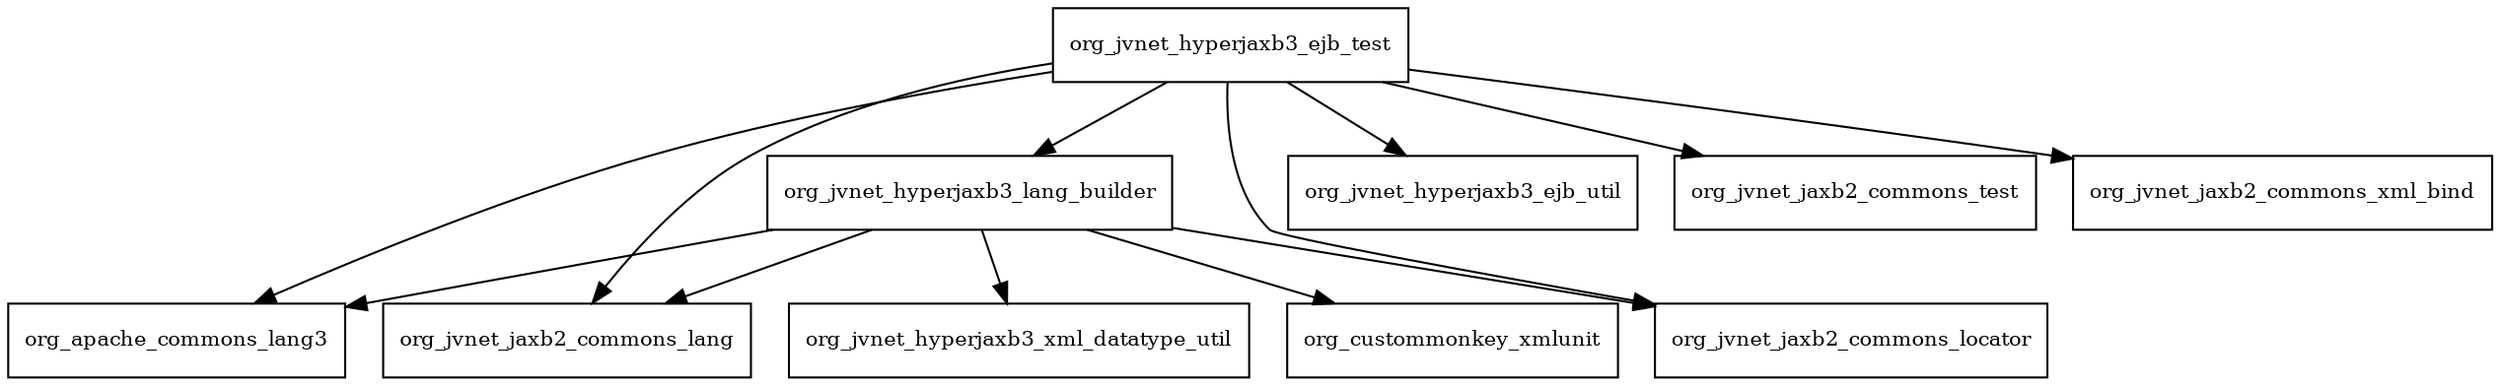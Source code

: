 digraph hyperjaxb3_ejb_roundtrip_0_6_2_package_dependencies {
  node [shape = box, fontsize=10.0];
  org_jvnet_hyperjaxb3_ejb_test -> org_apache_commons_lang3;
  org_jvnet_hyperjaxb3_ejb_test -> org_jvnet_hyperjaxb3_ejb_util;
  org_jvnet_hyperjaxb3_ejb_test -> org_jvnet_hyperjaxb3_lang_builder;
  org_jvnet_hyperjaxb3_ejb_test -> org_jvnet_jaxb2_commons_lang;
  org_jvnet_hyperjaxb3_ejb_test -> org_jvnet_jaxb2_commons_locator;
  org_jvnet_hyperjaxb3_ejb_test -> org_jvnet_jaxb2_commons_test;
  org_jvnet_hyperjaxb3_ejb_test -> org_jvnet_jaxb2_commons_xml_bind;
  org_jvnet_hyperjaxb3_lang_builder -> org_apache_commons_lang3;
  org_jvnet_hyperjaxb3_lang_builder -> org_custommonkey_xmlunit;
  org_jvnet_hyperjaxb3_lang_builder -> org_jvnet_hyperjaxb3_xml_datatype_util;
  org_jvnet_hyperjaxb3_lang_builder -> org_jvnet_jaxb2_commons_lang;
  org_jvnet_hyperjaxb3_lang_builder -> org_jvnet_jaxb2_commons_locator;
}
